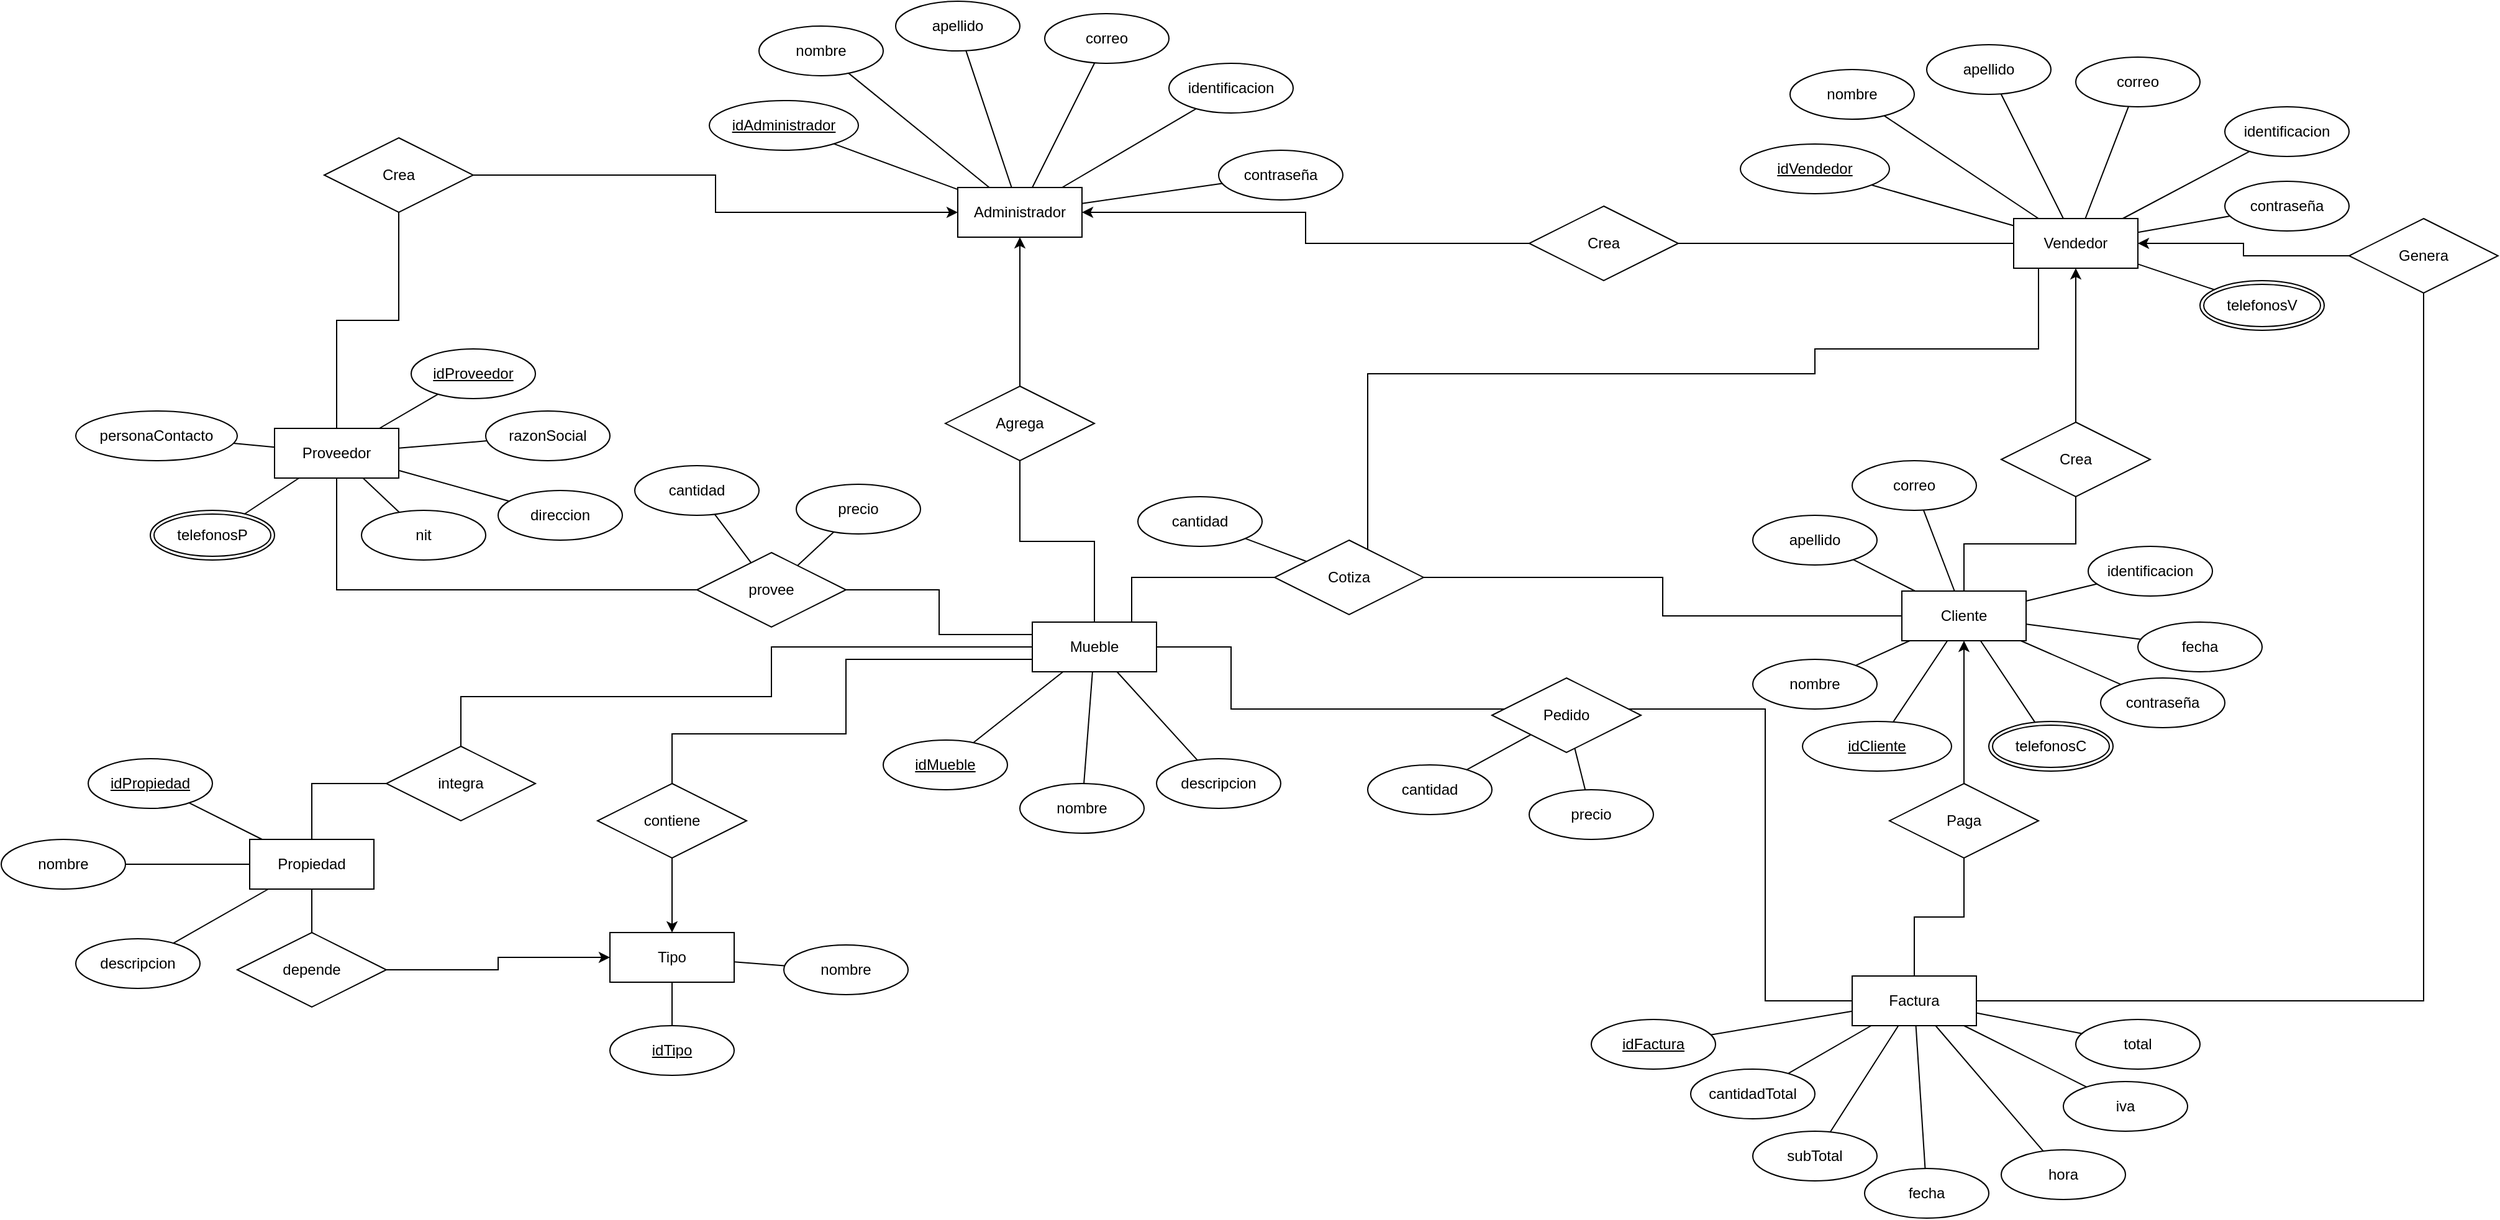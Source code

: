 <mxfile version="24.7.17">
  <diagram name="Página-1" id="JgfcoHkllbrlLaRTd0Cl">
    <mxGraphModel dx="4563" dy="2530" grid="1" gridSize="10" guides="1" tooltips="1" connect="1" arrows="1" fold="1" page="1" pageScale="1" pageWidth="1100" pageHeight="850" math="0" shadow="0">
      <root>
        <mxCell id="0" />
        <mxCell id="1" parent="0" />
        <mxCell id="_KpGgJKSNvv7z9f8apKj-1" value="Proveedor" style="whiteSpace=wrap;html=1;align=center;" parent="1" vertex="1">
          <mxGeometry x="-820" y="-466" width="100" height="40" as="geometry" />
        </mxCell>
        <mxCell id="_KpGgJKSNvv7z9f8apKj-11" style="edgeStyle=orthogonalEdgeStyle;rounded=0;orthogonalLoop=1;jettySize=auto;html=1;" parent="1" source="_KpGgJKSNvv7z9f8apKj-2" target="_KpGgJKSNvv7z9f8apKj-5" edge="1">
          <mxGeometry relative="1" as="geometry" />
        </mxCell>
        <mxCell id="_KpGgJKSNvv7z9f8apKj-2" value="Agrega" style="shape=rhombus;perimeter=rhombusPerimeter;whiteSpace=wrap;html=1;align=center;" parent="1" vertex="1">
          <mxGeometry x="-280" y="-500" width="120" height="60" as="geometry" />
        </mxCell>
        <mxCell id="_KpGgJKSNvv7z9f8apKj-10" style="edgeStyle=orthogonalEdgeStyle;rounded=0;orthogonalLoop=1;jettySize=auto;html=1;endArrow=none;endFill=0;" parent="1" source="_KpGgJKSNvv7z9f8apKj-3" target="_KpGgJKSNvv7z9f8apKj-2" edge="1">
          <mxGeometry relative="1" as="geometry" />
        </mxCell>
        <mxCell id="_KpGgJKSNvv7z9f8apKj-13" style="edgeStyle=orthogonalEdgeStyle;rounded=0;orthogonalLoop=1;jettySize=auto;html=1;endArrow=none;endFill=0;" parent="1" source="_KpGgJKSNvv7z9f8apKj-3" target="_KpGgJKSNvv7z9f8apKj-6" edge="1">
          <mxGeometry relative="1" as="geometry">
            <Array as="points">
              <mxPoint x="-420" y="-290" />
              <mxPoint x="-420" y="-250" />
              <mxPoint x="-670" y="-250" />
            </Array>
          </mxGeometry>
        </mxCell>
        <mxCell id="_KpGgJKSNvv7z9f8apKj-17" style="edgeStyle=orthogonalEdgeStyle;rounded=0;orthogonalLoop=1;jettySize=auto;html=1;endArrow=none;endFill=0;" parent="1" source="_KpGgJKSNvv7z9f8apKj-3" target="_KpGgJKSNvv7z9f8apKj-16" edge="1">
          <mxGeometry relative="1" as="geometry">
            <Array as="points">
              <mxPoint x="-50" y="-290" />
              <mxPoint x="-50" y="-240" />
            </Array>
          </mxGeometry>
        </mxCell>
        <mxCell id="_KpGgJKSNvv7z9f8apKj-30" style="edgeStyle=orthogonalEdgeStyle;rounded=0;orthogonalLoop=1;jettySize=auto;html=1;endArrow=none;endFill=0;" parent="1" source="_KpGgJKSNvv7z9f8apKj-3" target="_KpGgJKSNvv7z9f8apKj-29" edge="1">
          <mxGeometry relative="1" as="geometry">
            <Array as="points">
              <mxPoint x="-130" y="-346" />
            </Array>
          </mxGeometry>
        </mxCell>
        <mxCell id="_KpGgJKSNvv7z9f8apKj-48" style="edgeStyle=orthogonalEdgeStyle;rounded=0;orthogonalLoop=1;jettySize=auto;html=1;entryX=0.5;entryY=0;entryDx=0;entryDy=0;startArrow=none;startFill=0;endArrow=none;endFill=0;" parent="1" source="_KpGgJKSNvv7z9f8apKj-3" target="_KpGgJKSNvv7z9f8apKj-46" edge="1">
          <mxGeometry relative="1" as="geometry">
            <Array as="points">
              <mxPoint x="-360" y="-280" />
              <mxPoint x="-360" y="-220" />
              <mxPoint x="-500" y="-220" />
            </Array>
          </mxGeometry>
        </mxCell>
        <mxCell id="_KpGgJKSNvv7z9f8apKj-3" value="Mueble" style="whiteSpace=wrap;html=1;align=center;" parent="1" vertex="1">
          <mxGeometry x="-210" y="-310" width="100" height="40" as="geometry" />
        </mxCell>
        <mxCell id="_KpGgJKSNvv7z9f8apKj-8" style="edgeStyle=orthogonalEdgeStyle;rounded=0;orthogonalLoop=1;jettySize=auto;html=1;endArrow=none;endFill=0;" parent="1" source="_KpGgJKSNvv7z9f8apKj-4" target="_KpGgJKSNvv7z9f8apKj-1" edge="1">
          <mxGeometry relative="1" as="geometry" />
        </mxCell>
        <mxCell id="_KpGgJKSNvv7z9f8apKj-9" style="edgeStyle=orthogonalEdgeStyle;rounded=0;orthogonalLoop=1;jettySize=auto;html=1;endArrow=none;endFill=0;" parent="1" source="_KpGgJKSNvv7z9f8apKj-4" target="_KpGgJKSNvv7z9f8apKj-3" edge="1">
          <mxGeometry relative="1" as="geometry">
            <Array as="points">
              <mxPoint x="-285" y="-336" />
              <mxPoint x="-285" y="-300" />
            </Array>
          </mxGeometry>
        </mxCell>
        <mxCell id="_KpGgJKSNvv7z9f8apKj-4" value="provee" style="shape=rhombus;perimeter=rhombusPerimeter;whiteSpace=wrap;html=1;align=center;" parent="1" vertex="1">
          <mxGeometry x="-480" y="-366" width="120" height="60" as="geometry" />
        </mxCell>
        <mxCell id="_KpGgJKSNvv7z9f8apKj-24" style="edgeStyle=orthogonalEdgeStyle;rounded=0;orthogonalLoop=1;jettySize=auto;html=1;endArrow=none;endFill=0;startArrow=classic;startFill=1;" parent="1" source="_KpGgJKSNvv7z9f8apKj-5" target="_KpGgJKSNvv7z9f8apKj-23" edge="1">
          <mxGeometry relative="1" as="geometry" />
        </mxCell>
        <mxCell id="_KpGgJKSNvv7z9f8apKj-27" style="edgeStyle=orthogonalEdgeStyle;rounded=0;orthogonalLoop=1;jettySize=auto;html=1;endArrow=none;endFill=0;startArrow=classic;startFill=1;" parent="1" source="_KpGgJKSNvv7z9f8apKj-5" target="_KpGgJKSNvv7z9f8apKj-26" edge="1">
          <mxGeometry relative="1" as="geometry" />
        </mxCell>
        <mxCell id="_KpGgJKSNvv7z9f8apKj-5" value="Administrador" style="whiteSpace=wrap;html=1;align=center;" parent="1" vertex="1">
          <mxGeometry x="-270" y="-660" width="100" height="40" as="geometry" />
        </mxCell>
        <mxCell id="_KpGgJKSNvv7z9f8apKj-14" style="edgeStyle=orthogonalEdgeStyle;rounded=0;orthogonalLoop=1;jettySize=auto;html=1;endArrow=none;endFill=0;" parent="1" source="_KpGgJKSNvv7z9f8apKj-6" target="_KpGgJKSNvv7z9f8apKj-7" edge="1">
          <mxGeometry relative="1" as="geometry" />
        </mxCell>
        <mxCell id="_KpGgJKSNvv7z9f8apKj-6" value="integra" style="shape=rhombus;perimeter=rhombusPerimeter;whiteSpace=wrap;html=1;align=center;" parent="1" vertex="1">
          <mxGeometry x="-730" y="-210" width="120" height="60" as="geometry" />
        </mxCell>
        <mxCell id="_KpGgJKSNvv7z9f8apKj-51" style="edgeStyle=orthogonalEdgeStyle;rounded=0;orthogonalLoop=1;jettySize=auto;html=1;endArrow=none;endFill=0;" parent="1" source="_KpGgJKSNvv7z9f8apKj-7" target="_KpGgJKSNvv7z9f8apKj-50" edge="1">
          <mxGeometry relative="1" as="geometry" />
        </mxCell>
        <mxCell id="_KpGgJKSNvv7z9f8apKj-7" value="Propiedad" style="whiteSpace=wrap;html=1;align=center;" parent="1" vertex="1">
          <mxGeometry x="-840" y="-135" width="100" height="40" as="geometry" />
        </mxCell>
        <mxCell id="_KpGgJKSNvv7z9f8apKj-18" style="edgeStyle=orthogonalEdgeStyle;rounded=0;orthogonalLoop=1;jettySize=auto;html=1;endArrow=none;endFill=0;" parent="1" source="_KpGgJKSNvv7z9f8apKj-15" target="_KpGgJKSNvv7z9f8apKj-16" edge="1">
          <mxGeometry relative="1" as="geometry">
            <Array as="points">
              <mxPoint x="380" y="-5" />
              <mxPoint x="380" y="-240" />
            </Array>
          </mxGeometry>
        </mxCell>
        <mxCell id="_KpGgJKSNvv7z9f8apKj-36" style="edgeStyle=orthogonalEdgeStyle;rounded=0;orthogonalLoop=1;jettySize=auto;html=1;endArrow=none;endFill=0;" parent="1" source="_KpGgJKSNvv7z9f8apKj-15" target="_KpGgJKSNvv7z9f8apKj-32" edge="1">
          <mxGeometry relative="1" as="geometry" />
        </mxCell>
        <mxCell id="_KpGgJKSNvv7z9f8apKj-44" style="edgeStyle=orthogonalEdgeStyle;rounded=0;orthogonalLoop=1;jettySize=auto;html=1;endArrow=none;endFill=0;" parent="1" source="_KpGgJKSNvv7z9f8apKj-15" target="_KpGgJKSNvv7z9f8apKj-43" edge="1">
          <mxGeometry relative="1" as="geometry">
            <Array as="points" />
          </mxGeometry>
        </mxCell>
        <mxCell id="_KpGgJKSNvv7z9f8apKj-15" value="Factura" style="whiteSpace=wrap;html=1;align=center;" parent="1" vertex="1">
          <mxGeometry x="450" y="-25" width="100" height="40" as="geometry" />
        </mxCell>
        <mxCell id="_KpGgJKSNvv7z9f8apKj-16" value="Pedido" style="shape=rhombus;perimeter=rhombusPerimeter;whiteSpace=wrap;html=1;align=center;" parent="1" vertex="1">
          <mxGeometry x="160" y="-265" width="120" height="60" as="geometry" />
        </mxCell>
        <mxCell id="_KpGgJKSNvv7z9f8apKj-31" style="edgeStyle=orthogonalEdgeStyle;rounded=0;orthogonalLoop=1;jettySize=auto;html=1;endArrow=none;endFill=0;" parent="1" source="_KpGgJKSNvv7z9f8apKj-20" target="_KpGgJKSNvv7z9f8apKj-29" edge="1">
          <mxGeometry relative="1" as="geometry">
            <Array as="points">
              <mxPoint x="600" y="-530" />
              <mxPoint x="420" y="-530" />
              <mxPoint x="420" y="-510" />
              <mxPoint x="60" y="-510" />
            </Array>
          </mxGeometry>
        </mxCell>
        <mxCell id="_KpGgJKSNvv7z9f8apKj-20" value="Vendedor" style="whiteSpace=wrap;html=1;align=center;" parent="1" vertex="1">
          <mxGeometry x="580" y="-635" width="100" height="40" as="geometry" />
        </mxCell>
        <mxCell id="_KpGgJKSNvv7z9f8apKj-25" style="edgeStyle=orthogonalEdgeStyle;rounded=0;orthogonalLoop=1;jettySize=auto;html=1;endArrow=none;endFill=0;" parent="1" source="_KpGgJKSNvv7z9f8apKj-23" target="_KpGgJKSNvv7z9f8apKj-20" edge="1">
          <mxGeometry relative="1" as="geometry" />
        </mxCell>
        <mxCell id="_KpGgJKSNvv7z9f8apKj-23" value="Crea" style="shape=rhombus;perimeter=rhombusPerimeter;whiteSpace=wrap;html=1;align=center;" parent="1" vertex="1">
          <mxGeometry x="190" y="-645" width="120" height="60" as="geometry" />
        </mxCell>
        <mxCell id="_KpGgJKSNvv7z9f8apKj-28" style="edgeStyle=orthogonalEdgeStyle;rounded=0;orthogonalLoop=1;jettySize=auto;html=1;endArrow=none;endFill=0;" parent="1" source="_KpGgJKSNvv7z9f8apKj-26" target="_KpGgJKSNvv7z9f8apKj-1" edge="1">
          <mxGeometry relative="1" as="geometry" />
        </mxCell>
        <mxCell id="_KpGgJKSNvv7z9f8apKj-26" value="Crea" style="shape=rhombus;perimeter=rhombusPerimeter;whiteSpace=wrap;html=1;align=center;" parent="1" vertex="1">
          <mxGeometry x="-780" y="-700" width="120" height="60" as="geometry" />
        </mxCell>
        <mxCell id="_KpGgJKSNvv7z9f8apKj-29" value="Cotiza" style="shape=rhombus;perimeter=rhombusPerimeter;whiteSpace=wrap;html=1;align=center;" parent="1" vertex="1">
          <mxGeometry x="-15" y="-376" width="120" height="60" as="geometry" />
        </mxCell>
        <mxCell id="_KpGgJKSNvv7z9f8apKj-37" style="edgeStyle=orthogonalEdgeStyle;rounded=0;orthogonalLoop=1;jettySize=auto;html=1;entryX=1;entryY=0.5;entryDx=0;entryDy=0;" parent="1" source="_KpGgJKSNvv7z9f8apKj-32" target="_KpGgJKSNvv7z9f8apKj-20" edge="1">
          <mxGeometry relative="1" as="geometry" />
        </mxCell>
        <mxCell id="_KpGgJKSNvv7z9f8apKj-32" value="Genera" style="shape=rhombus;perimeter=rhombusPerimeter;whiteSpace=wrap;html=1;align=center;" parent="1" vertex="1">
          <mxGeometry x="850" y="-635" width="120" height="60" as="geometry" />
        </mxCell>
        <mxCell id="_KpGgJKSNvv7z9f8apKj-41" style="edgeStyle=orthogonalEdgeStyle;rounded=0;orthogonalLoop=1;jettySize=auto;html=1;endArrow=none;endFill=0;" parent="1" source="_KpGgJKSNvv7z9f8apKj-39" target="_KpGgJKSNvv7z9f8apKj-29" edge="1">
          <mxGeometry relative="1" as="geometry" />
        </mxCell>
        <mxCell id="JJ8YhjsWPTSIbALbQLkV-4" style="edgeStyle=orthogonalEdgeStyle;rounded=0;orthogonalLoop=1;jettySize=auto;html=1;endArrow=none;endFill=0;" edge="1" parent="1" source="_KpGgJKSNvv7z9f8apKj-39" target="JJ8YhjsWPTSIbALbQLkV-3">
          <mxGeometry relative="1" as="geometry" />
        </mxCell>
        <mxCell id="_KpGgJKSNvv7z9f8apKj-39" value="Cliente" style="whiteSpace=wrap;html=1;align=center;" parent="1" vertex="1">
          <mxGeometry x="490" y="-335" width="100" height="40" as="geometry" />
        </mxCell>
        <mxCell id="_KpGgJKSNvv7z9f8apKj-45" style="edgeStyle=orthogonalEdgeStyle;rounded=0;orthogonalLoop=1;jettySize=auto;html=1;" parent="1" source="_KpGgJKSNvv7z9f8apKj-43" target="_KpGgJKSNvv7z9f8apKj-39" edge="1">
          <mxGeometry relative="1" as="geometry" />
        </mxCell>
        <mxCell id="_KpGgJKSNvv7z9f8apKj-43" value="Paga" style="shape=rhombus;perimeter=rhombusPerimeter;whiteSpace=wrap;html=1;align=center;" parent="1" vertex="1">
          <mxGeometry x="480" y="-180" width="120" height="60" as="geometry" />
        </mxCell>
        <mxCell id="_KpGgJKSNvv7z9f8apKj-49" style="edgeStyle=orthogonalEdgeStyle;rounded=0;orthogonalLoop=1;jettySize=auto;html=1;endArrow=classic;endFill=1;startArrow=none;startFill=0;" parent="1" source="_KpGgJKSNvv7z9f8apKj-46" target="_KpGgJKSNvv7z9f8apKj-47" edge="1">
          <mxGeometry relative="1" as="geometry" />
        </mxCell>
        <mxCell id="_KpGgJKSNvv7z9f8apKj-46" value="contiene" style="shape=rhombus;perimeter=rhombusPerimeter;whiteSpace=wrap;html=1;align=center;" parent="1" vertex="1">
          <mxGeometry x="-560" y="-180" width="120" height="60" as="geometry" />
        </mxCell>
        <mxCell id="_KpGgJKSNvv7z9f8apKj-47" value="Tipo" style="whiteSpace=wrap;html=1;align=center;" parent="1" vertex="1">
          <mxGeometry x="-550" y="-60" width="100" height="40" as="geometry" />
        </mxCell>
        <mxCell id="_KpGgJKSNvv7z9f8apKj-52" style="edgeStyle=orthogonalEdgeStyle;rounded=0;orthogonalLoop=1;jettySize=auto;html=1;" parent="1" source="_KpGgJKSNvv7z9f8apKj-50" target="_KpGgJKSNvv7z9f8apKj-47" edge="1">
          <mxGeometry relative="1" as="geometry" />
        </mxCell>
        <mxCell id="_KpGgJKSNvv7z9f8apKj-50" value="depende" style="shape=rhombus;perimeter=rhombusPerimeter;whiteSpace=wrap;html=1;align=center;" parent="1" vertex="1">
          <mxGeometry x="-850" y="-60" width="120" height="60" as="geometry" />
        </mxCell>
        <mxCell id="_KpGgJKSNvv7z9f8apKj-62" value="personaContacto" style="ellipse;whiteSpace=wrap;html=1;align=center;" parent="1" vertex="1">
          <mxGeometry x="-980" y="-480" width="130" height="40" as="geometry" />
        </mxCell>
        <mxCell id="_KpGgJKSNvv7z9f8apKj-69" value="idProveedor" style="ellipse;whiteSpace=wrap;html=1;align=center;fontStyle=4;" parent="1" vertex="1">
          <mxGeometry x="-710" y="-530" width="100" height="40" as="geometry" />
        </mxCell>
        <mxCell id="_KpGgJKSNvv7z9f8apKj-70" value="" style="endArrow=none;html=1;rounded=0;" parent="1" source="_KpGgJKSNvv7z9f8apKj-1" target="_KpGgJKSNvv7z9f8apKj-69" edge="1">
          <mxGeometry relative="1" as="geometry">
            <mxPoint x="-1068" y="-501" as="sourcePoint" />
            <mxPoint x="-1111" y="-456" as="targetPoint" />
          </mxGeometry>
        </mxCell>
        <mxCell id="_KpGgJKSNvv7z9f8apKj-71" value="razonSocial" style="ellipse;whiteSpace=wrap;html=1;align=center;" parent="1" vertex="1">
          <mxGeometry x="-650" y="-480" width="100" height="40" as="geometry" />
        </mxCell>
        <mxCell id="_KpGgJKSNvv7z9f8apKj-72" value="" style="endArrow=none;html=1;rounded=0;" parent="1" source="_KpGgJKSNvv7z9f8apKj-1" target="_KpGgJKSNvv7z9f8apKj-71" edge="1">
          <mxGeometry relative="1" as="geometry">
            <mxPoint x="-726" y="-456" as="sourcePoint" />
            <mxPoint x="-678" y="-484" as="targetPoint" />
          </mxGeometry>
        </mxCell>
        <mxCell id="_KpGgJKSNvv7z9f8apKj-73" value="&lt;div&gt;nit&lt;/div&gt;" style="ellipse;whiteSpace=wrap;html=1;align=center;" parent="1" vertex="1">
          <mxGeometry x="-750" y="-400" width="100" height="40" as="geometry" />
        </mxCell>
        <mxCell id="_KpGgJKSNvv7z9f8apKj-74" value="" style="endArrow=none;html=1;rounded=0;" parent="1" source="_KpGgJKSNvv7z9f8apKj-1" target="_KpGgJKSNvv7z9f8apKj-73" edge="1">
          <mxGeometry relative="1" as="geometry">
            <mxPoint x="-710" y="-440" as="sourcePoint" />
            <mxPoint x="-639" y="-446" as="targetPoint" />
          </mxGeometry>
        </mxCell>
        <mxCell id="_KpGgJKSNvv7z9f8apKj-75" value="direccion" style="ellipse;whiteSpace=wrap;html=1;align=center;" parent="1" vertex="1">
          <mxGeometry x="-640" y="-416" width="100" height="40" as="geometry" />
        </mxCell>
        <mxCell id="_KpGgJKSNvv7z9f8apKj-76" value="" style="endArrow=none;html=1;rounded=0;" parent="1" source="_KpGgJKSNvv7z9f8apKj-1" target="_KpGgJKSNvv7z9f8apKj-75" edge="1">
          <mxGeometry relative="1" as="geometry">
            <mxPoint x="-710" y="-440" as="sourcePoint" />
            <mxPoint x="-639" y="-446" as="targetPoint" />
          </mxGeometry>
        </mxCell>
        <mxCell id="_KpGgJKSNvv7z9f8apKj-78" value="" style="endArrow=none;html=1;rounded=0;" parent="1" source="_KpGgJKSNvv7z9f8apKj-1" target="JJ8YhjsWPTSIbALbQLkV-11" edge="1">
          <mxGeometry relative="1" as="geometry">
            <mxPoint x="-809" y="-416" as="sourcePoint" />
            <mxPoint x="-845.567" y="-398.396" as="targetPoint" />
          </mxGeometry>
        </mxCell>
        <mxCell id="_KpGgJKSNvv7z9f8apKj-80" value="idAdministrador" style="ellipse;whiteSpace=wrap;html=1;align=center;fontStyle=4;" parent="1" vertex="1">
          <mxGeometry x="-470" y="-730" width="120" height="40" as="geometry" />
        </mxCell>
        <mxCell id="_KpGgJKSNvv7z9f8apKj-81" value="" style="endArrow=none;html=1;rounded=0;" parent="1" source="_KpGgJKSNvv7z9f8apKj-5" target="_KpGgJKSNvv7z9f8apKj-80" edge="1">
          <mxGeometry relative="1" as="geometry">
            <mxPoint x="-210" y="-682" as="sourcePoint" />
            <mxPoint x="-162" y="-710" as="targetPoint" />
          </mxGeometry>
        </mxCell>
        <mxCell id="_KpGgJKSNvv7z9f8apKj-82" value="&lt;div&gt;nombre&lt;/div&gt;" style="ellipse;whiteSpace=wrap;html=1;align=center;" parent="1" vertex="1">
          <mxGeometry x="-430" y="-790" width="100" height="40" as="geometry" />
        </mxCell>
        <mxCell id="_KpGgJKSNvv7z9f8apKj-83" value="apellido" style="ellipse;whiteSpace=wrap;html=1;align=center;" parent="1" vertex="1">
          <mxGeometry x="-320" y="-810" width="100" height="40" as="geometry" />
        </mxCell>
        <mxCell id="_KpGgJKSNvv7z9f8apKj-84" value="correo" style="ellipse;whiteSpace=wrap;html=1;align=center;" parent="1" vertex="1">
          <mxGeometry x="-200" y="-800" width="100" height="40" as="geometry" />
        </mxCell>
        <mxCell id="_KpGgJKSNvv7z9f8apKj-85" value="contraseña" style="ellipse;whiteSpace=wrap;html=1;align=center;" parent="1" vertex="1">
          <mxGeometry x="-60" y="-690" width="100" height="40" as="geometry" />
        </mxCell>
        <mxCell id="_KpGgJKSNvv7z9f8apKj-86" value="" style="endArrow=none;html=1;rounded=0;" parent="1" source="_KpGgJKSNvv7z9f8apKj-5" target="_KpGgJKSNvv7z9f8apKj-82" edge="1">
          <mxGeometry relative="1" as="geometry">
            <mxPoint x="-260" y="-643" as="sourcePoint" />
            <mxPoint x="-313" y="-658" as="targetPoint" />
          </mxGeometry>
        </mxCell>
        <mxCell id="_KpGgJKSNvv7z9f8apKj-87" value="" style="endArrow=none;html=1;rounded=0;" parent="1" source="_KpGgJKSNvv7z9f8apKj-5" target="_KpGgJKSNvv7z9f8apKj-83" edge="1">
          <mxGeometry relative="1" as="geometry">
            <mxPoint x="-234" y="-650" as="sourcePoint" />
            <mxPoint x="-308" y="-712" as="targetPoint" />
          </mxGeometry>
        </mxCell>
        <mxCell id="_KpGgJKSNvv7z9f8apKj-88" value="" style="endArrow=none;html=1;rounded=0;" parent="1" source="_KpGgJKSNvv7z9f8apKj-5" target="_KpGgJKSNvv7z9f8apKj-84" edge="1">
          <mxGeometry relative="1" as="geometry">
            <mxPoint x="-212" y="-650" as="sourcePoint" />
            <mxPoint x="-218" y="-730" as="targetPoint" />
          </mxGeometry>
        </mxCell>
        <mxCell id="_KpGgJKSNvv7z9f8apKj-89" value="" style="endArrow=none;html=1;rounded=0;" parent="1" source="_KpGgJKSNvv7z9f8apKj-5" target="_KpGgJKSNvv7z9f8apKj-85" edge="1">
          <mxGeometry relative="1" as="geometry">
            <mxPoint x="-190" y="-650" as="sourcePoint" />
            <mxPoint x="-119" y="-721" as="targetPoint" />
          </mxGeometry>
        </mxCell>
        <mxCell id="_KpGgJKSNvv7z9f8apKj-96" value="idVendedor" style="ellipse;whiteSpace=wrap;html=1;align=center;fontStyle=4;" parent="1" vertex="1">
          <mxGeometry x="360" y="-695" width="120" height="40" as="geometry" />
        </mxCell>
        <mxCell id="_KpGgJKSNvv7z9f8apKj-97" value="&lt;div&gt;nombre&lt;/div&gt;" style="ellipse;whiteSpace=wrap;html=1;align=center;" parent="1" vertex="1">
          <mxGeometry x="400" y="-755" width="100" height="40" as="geometry" />
        </mxCell>
        <mxCell id="_KpGgJKSNvv7z9f8apKj-98" value="apellido" style="ellipse;whiteSpace=wrap;html=1;align=center;" parent="1" vertex="1">
          <mxGeometry x="510" y="-775" width="100" height="40" as="geometry" />
        </mxCell>
        <mxCell id="_KpGgJKSNvv7z9f8apKj-99" value="correo" style="ellipse;whiteSpace=wrap;html=1;align=center;" parent="1" vertex="1">
          <mxGeometry x="630" y="-765" width="100" height="40" as="geometry" />
        </mxCell>
        <mxCell id="_KpGgJKSNvv7z9f8apKj-100" value="contraseña" style="ellipse;whiteSpace=wrap;html=1;align=center;" parent="1" vertex="1">
          <mxGeometry x="750" y="-665" width="100" height="40" as="geometry" />
        </mxCell>
        <mxCell id="_KpGgJKSNvv7z9f8apKj-102" value="" style="endArrow=none;html=1;rounded=0;" parent="1" source="_KpGgJKSNvv7z9f8apKj-96" target="_KpGgJKSNvv7z9f8apKj-20" edge="1">
          <mxGeometry relative="1" as="geometry">
            <mxPoint x="-160" y="-642" as="sourcePoint" />
            <mxPoint x="-92" y="-659" as="targetPoint" />
          </mxGeometry>
        </mxCell>
        <mxCell id="_KpGgJKSNvv7z9f8apKj-103" value="" style="endArrow=none;html=1;rounded=0;" parent="1" source="_KpGgJKSNvv7z9f8apKj-97" target="_KpGgJKSNvv7z9f8apKj-20" edge="1">
          <mxGeometry relative="1" as="geometry">
            <mxPoint x="310" y="-645" as="sourcePoint" />
            <mxPoint x="380" y="-619" as="targetPoint" />
          </mxGeometry>
        </mxCell>
        <mxCell id="_KpGgJKSNvv7z9f8apKj-104" value="" style="endArrow=none;html=1;rounded=0;" parent="1" source="_KpGgJKSNvv7z9f8apKj-98" target="_KpGgJKSNvv7z9f8apKj-20" edge="1">
          <mxGeometry relative="1" as="geometry">
            <mxPoint x="320" y="-702" as="sourcePoint" />
            <mxPoint x="408" y="-620" as="targetPoint" />
          </mxGeometry>
        </mxCell>
        <mxCell id="_KpGgJKSNvv7z9f8apKj-105" value="" style="endArrow=none;html=1;rounded=0;" parent="1" source="_KpGgJKSNvv7z9f8apKj-99" target="_KpGgJKSNvv7z9f8apKj-20" edge="1">
          <mxGeometry relative="1" as="geometry">
            <mxPoint x="413" y="-720" as="sourcePoint" />
            <mxPoint x="427" y="-620" as="targetPoint" />
          </mxGeometry>
        </mxCell>
        <mxCell id="_KpGgJKSNvv7z9f8apKj-106" value="" style="endArrow=none;html=1;rounded=0;" parent="1" source="_KpGgJKSNvv7z9f8apKj-100" target="_KpGgJKSNvv7z9f8apKj-20" edge="1">
          <mxGeometry relative="1" as="geometry">
            <mxPoint x="515" y="-711" as="sourcePoint" />
            <mxPoint x="445" y="-620" as="targetPoint" />
          </mxGeometry>
        </mxCell>
        <mxCell id="_KpGgJKSNvv7z9f8apKj-107" value="" style="endArrow=none;html=1;rounded=0;" parent="1" source="JJ8YhjsWPTSIbALbQLkV-9" target="_KpGgJKSNvv7z9f8apKj-20" edge="1">
          <mxGeometry relative="1" as="geometry">
            <mxPoint x="740.386" y="-572.024" as="sourcePoint" />
            <mxPoint x="480" y="-620" as="targetPoint" />
          </mxGeometry>
        </mxCell>
        <mxCell id="_KpGgJKSNvv7z9f8apKj-108" value="identificacion" style="ellipse;whiteSpace=wrap;html=1;align=center;" parent="1" vertex="1">
          <mxGeometry x="-100" y="-760" width="100" height="40" as="geometry" />
        </mxCell>
        <mxCell id="_KpGgJKSNvv7z9f8apKj-109" value="" style="endArrow=none;html=1;rounded=0;" parent="1" source="_KpGgJKSNvv7z9f8apKj-5" target="_KpGgJKSNvv7z9f8apKj-108" edge="1">
          <mxGeometry relative="1" as="geometry">
            <mxPoint x="-160" y="-637" as="sourcePoint" />
            <mxPoint x="-47" y="-653" as="targetPoint" />
          </mxGeometry>
        </mxCell>
        <mxCell id="_KpGgJKSNvv7z9f8apKj-110" value="identificacion" style="ellipse;whiteSpace=wrap;html=1;align=center;" parent="1" vertex="1">
          <mxGeometry x="750" y="-725" width="100" height="40" as="geometry" />
        </mxCell>
        <mxCell id="_KpGgJKSNvv7z9f8apKj-111" value="" style="endArrow=none;html=1;rounded=0;" parent="1" source="_KpGgJKSNvv7z9f8apKj-110" target="_KpGgJKSNvv7z9f8apKj-20" edge="1">
          <mxGeometry relative="1" as="geometry">
            <mxPoint x="472" y="-710" as="sourcePoint" />
            <mxPoint x="438" y="-620" as="targetPoint" />
          </mxGeometry>
        </mxCell>
        <mxCell id="_KpGgJKSNvv7z9f8apKj-112" value="idPropiedad" style="ellipse;whiteSpace=wrap;html=1;align=center;fontStyle=4;" parent="1" vertex="1">
          <mxGeometry x="-970" y="-200" width="100" height="40" as="geometry" />
        </mxCell>
        <mxCell id="_KpGgJKSNvv7z9f8apKj-113" value="nombre" style="ellipse;whiteSpace=wrap;html=1;align=center;" parent="1" vertex="1">
          <mxGeometry x="-1040" y="-135" width="100" height="40" as="geometry" />
        </mxCell>
        <mxCell id="_KpGgJKSNvv7z9f8apKj-114" value="descripcion" style="ellipse;whiteSpace=wrap;html=1;align=center;" parent="1" vertex="1">
          <mxGeometry x="-980" y="-55" width="100" height="40" as="geometry" />
        </mxCell>
        <mxCell id="_KpGgJKSNvv7z9f8apKj-115" value="" style="endArrow=none;html=1;rounded=0;" parent="1" source="_KpGgJKSNvv7z9f8apKj-112" target="_KpGgJKSNvv7z9f8apKj-7" edge="1">
          <mxGeometry relative="1" as="geometry">
            <mxPoint x="-739" y="-416" as="sourcePoint" />
            <mxPoint x="-710" y="-388" as="targetPoint" />
          </mxGeometry>
        </mxCell>
        <mxCell id="_KpGgJKSNvv7z9f8apKj-116" value="" style="endArrow=none;html=1;rounded=0;" parent="1" source="_KpGgJKSNvv7z9f8apKj-113" target="_KpGgJKSNvv7z9f8apKj-7" edge="1">
          <mxGeometry relative="1" as="geometry">
            <mxPoint x="-636" y="-168" as="sourcePoint" />
            <mxPoint x="-598" y="-140" as="targetPoint" />
          </mxGeometry>
        </mxCell>
        <mxCell id="_KpGgJKSNvv7z9f8apKj-117" value="" style="endArrow=none;html=1;rounded=0;" parent="1" source="_KpGgJKSNvv7z9f8apKj-114" target="_KpGgJKSNvv7z9f8apKj-7" edge="1">
          <mxGeometry relative="1" as="geometry">
            <mxPoint x="-680" y="-120" as="sourcePoint" />
            <mxPoint x="-620" y="-120" as="targetPoint" />
          </mxGeometry>
        </mxCell>
        <mxCell id="_KpGgJKSNvv7z9f8apKj-118" value="idTipo" style="ellipse;whiteSpace=wrap;html=1;align=center;fontStyle=4;" parent="1" vertex="1">
          <mxGeometry x="-550" y="15" width="100" height="40" as="geometry" />
        </mxCell>
        <mxCell id="_KpGgJKSNvv7z9f8apKj-119" value="nombre" style="ellipse;whiteSpace=wrap;html=1;align=center;" parent="1" vertex="1">
          <mxGeometry x="-410" y="-50" width="100" height="40" as="geometry" />
        </mxCell>
        <mxCell id="_KpGgJKSNvv7z9f8apKj-121" value="" style="endArrow=none;html=1;rounded=0;" parent="1" source="_KpGgJKSNvv7z9f8apKj-118" target="_KpGgJKSNvv7z9f8apKj-47" edge="1">
          <mxGeometry relative="1" as="geometry">
            <mxPoint x="-260" y="150" as="sourcePoint" />
            <mxPoint x="-100" y="150" as="targetPoint" />
          </mxGeometry>
        </mxCell>
        <mxCell id="_KpGgJKSNvv7z9f8apKj-122" value="" style="endArrow=none;html=1;rounded=0;" parent="1" source="_KpGgJKSNvv7z9f8apKj-119" target="_KpGgJKSNvv7z9f8apKj-47" edge="1">
          <mxGeometry relative="1" as="geometry">
            <mxPoint x="-254" y="151" as="sourcePoint" />
            <mxPoint x="-217" y="110" as="targetPoint" />
          </mxGeometry>
        </mxCell>
        <mxCell id="_KpGgJKSNvv7z9f8apKj-123" value="cantidad" style="ellipse;whiteSpace=wrap;html=1;align=center;" parent="1" vertex="1">
          <mxGeometry x="-125" y="-411" width="100" height="40" as="geometry" />
        </mxCell>
        <mxCell id="_KpGgJKSNvv7z9f8apKj-124" value="" style="endArrow=none;html=1;rounded=0;" parent="1" source="_KpGgJKSNvv7z9f8apKj-29" target="_KpGgJKSNvv7z9f8apKj-123" edge="1">
          <mxGeometry relative="1" as="geometry">
            <mxPoint x="10" y="-240" as="sourcePoint" />
            <mxPoint x="170" y="-240" as="targetPoint" />
          </mxGeometry>
        </mxCell>
        <mxCell id="_KpGgJKSNvv7z9f8apKj-125" value="idCliente" style="ellipse;whiteSpace=wrap;html=1;align=center;fontStyle=4;" parent="1" vertex="1">
          <mxGeometry x="410" y="-230" width="120" height="40" as="geometry" />
        </mxCell>
        <mxCell id="_KpGgJKSNvv7z9f8apKj-126" value="&lt;div&gt;nombre&lt;/div&gt;" style="ellipse;whiteSpace=wrap;html=1;align=center;" parent="1" vertex="1">
          <mxGeometry x="370" y="-280" width="100" height="40" as="geometry" />
        </mxCell>
        <mxCell id="_KpGgJKSNvv7z9f8apKj-127" value="apellido" style="ellipse;whiteSpace=wrap;html=1;align=center;" parent="1" vertex="1">
          <mxGeometry x="370" y="-396" width="100" height="40" as="geometry" />
        </mxCell>
        <mxCell id="_KpGgJKSNvv7z9f8apKj-128" value="correo" style="ellipse;whiteSpace=wrap;html=1;align=center;" parent="1" vertex="1">
          <mxGeometry x="450" y="-440" width="100" height="40" as="geometry" />
        </mxCell>
        <mxCell id="_KpGgJKSNvv7z9f8apKj-129" value="identificacion" style="ellipse;whiteSpace=wrap;html=1;align=center;" parent="1" vertex="1">
          <mxGeometry x="640" y="-371" width="100" height="40" as="geometry" />
        </mxCell>
        <mxCell id="_KpGgJKSNvv7z9f8apKj-130" value="contraseña" style="ellipse;whiteSpace=wrap;html=1;align=center;" parent="1" vertex="1">
          <mxGeometry x="650" y="-265" width="100" height="40" as="geometry" />
        </mxCell>
        <mxCell id="_KpGgJKSNvv7z9f8apKj-132" value="" style="endArrow=none;html=1;rounded=0;" parent="1" source="_KpGgJKSNvv7z9f8apKj-125" target="_KpGgJKSNvv7z9f8apKj-39" edge="1">
          <mxGeometry relative="1" as="geometry">
            <mxPoint x="270" y="-290" as="sourcePoint" />
            <mxPoint x="430" y="-290" as="targetPoint" />
          </mxGeometry>
        </mxCell>
        <mxCell id="_KpGgJKSNvv7z9f8apKj-133" value="" style="endArrow=none;html=1;rounded=0;" parent="1" source="_KpGgJKSNvv7z9f8apKj-126" target="_KpGgJKSNvv7z9f8apKj-39" edge="1">
          <mxGeometry relative="1" as="geometry">
            <mxPoint x="250" y="-353" as="sourcePoint" />
            <mxPoint x="306" y="-320" as="targetPoint" />
          </mxGeometry>
        </mxCell>
        <mxCell id="_KpGgJKSNvv7z9f8apKj-134" value="" style="endArrow=none;html=1;rounded=0;" parent="1" source="_KpGgJKSNvv7z9f8apKj-127" target="_KpGgJKSNvv7z9f8apKj-39" edge="1">
          <mxGeometry relative="1" as="geometry">
            <mxPoint x="298" y="-396" as="sourcePoint" />
            <mxPoint x="331" y="-320" as="targetPoint" />
          </mxGeometry>
        </mxCell>
        <mxCell id="_KpGgJKSNvv7z9f8apKj-135" value="" style="endArrow=none;html=1;rounded=0;" parent="1" source="_KpGgJKSNvv7z9f8apKj-128" target="_KpGgJKSNvv7z9f8apKj-39" edge="1">
          <mxGeometry relative="1" as="geometry">
            <mxPoint x="390" y="-396" as="sourcePoint" />
            <mxPoint x="350" y="-320" as="targetPoint" />
          </mxGeometry>
        </mxCell>
        <mxCell id="_KpGgJKSNvv7z9f8apKj-136" value="" style="endArrow=none;html=1;rounded=0;" parent="1" source="_KpGgJKSNvv7z9f8apKj-129" target="_KpGgJKSNvv7z9f8apKj-39" edge="1">
          <mxGeometry relative="1" as="geometry">
            <mxPoint x="459" y="-360" as="sourcePoint" />
            <mxPoint x="379" y="-320" as="targetPoint" />
          </mxGeometry>
        </mxCell>
        <mxCell id="_KpGgJKSNvv7z9f8apKj-137" value="" style="endArrow=none;html=1;rounded=0;" parent="1" source="JJ8YhjsWPTSIbALbQLkV-10" target="_KpGgJKSNvv7z9f8apKj-39" edge="1">
          <mxGeometry relative="1" as="geometry">
            <mxPoint x="603.515" y="-229.113" as="sourcePoint" />
            <mxPoint x="390" y="-305" as="targetPoint" />
          </mxGeometry>
        </mxCell>
        <mxCell id="_KpGgJKSNvv7z9f8apKj-138" value="" style="endArrow=none;html=1;rounded=0;" parent="1" source="_KpGgJKSNvv7z9f8apKj-130" target="_KpGgJKSNvv7z9f8apKj-39" edge="1">
          <mxGeometry relative="1" as="geometry">
            <mxPoint x="476" y="-263" as="sourcePoint" />
            <mxPoint x="390" y="-286" as="targetPoint" />
          </mxGeometry>
        </mxCell>
        <mxCell id="_KpGgJKSNvv7z9f8apKj-139" value="&lt;div&gt;nombre&lt;/div&gt;" style="ellipse;whiteSpace=wrap;html=1;align=center;" parent="1" vertex="1">
          <mxGeometry x="-220" y="-180" width="100" height="40" as="geometry" />
        </mxCell>
        <mxCell id="_KpGgJKSNvv7z9f8apKj-140" value="cantidad" style="ellipse;whiteSpace=wrap;html=1;align=center;" parent="1" vertex="1">
          <mxGeometry x="-530" y="-436" width="100" height="40" as="geometry" />
        </mxCell>
        <mxCell id="_KpGgJKSNvv7z9f8apKj-141" value="descripcion" style="ellipse;whiteSpace=wrap;html=1;align=center;" parent="1" vertex="1">
          <mxGeometry x="-110" y="-200" width="100" height="40" as="geometry" />
        </mxCell>
        <mxCell id="_KpGgJKSNvv7z9f8apKj-142" value="" style="endArrow=none;html=1;rounded=0;" parent="1" source="_KpGgJKSNvv7z9f8apKj-140" target="_KpGgJKSNvv7z9f8apKj-4" edge="1">
          <mxGeometry relative="1" as="geometry">
            <mxPoint x="-320" y="-320" as="sourcePoint" />
            <mxPoint x="-160" y="-320" as="targetPoint" />
          </mxGeometry>
        </mxCell>
        <mxCell id="_KpGgJKSNvv7z9f8apKj-143" value="precio" style="ellipse;whiteSpace=wrap;html=1;align=center;" parent="1" vertex="1">
          <mxGeometry x="-400" y="-421" width="100" height="40" as="geometry" />
        </mxCell>
        <mxCell id="_KpGgJKSNvv7z9f8apKj-144" value="" style="endArrow=none;html=1;rounded=0;" parent="1" source="_KpGgJKSNvv7z9f8apKj-143" target="_KpGgJKSNvv7z9f8apKj-4" edge="1">
          <mxGeometry relative="1" as="geometry">
            <mxPoint x="-442" y="-406" as="sourcePoint" />
            <mxPoint x="-420" y="-351" as="targetPoint" />
          </mxGeometry>
        </mxCell>
        <mxCell id="_KpGgJKSNvv7z9f8apKj-145" value="idMueble" style="ellipse;whiteSpace=wrap;html=1;align=center;fontStyle=4;" parent="1" vertex="1">
          <mxGeometry x="-330" y="-215" width="100" height="40" as="geometry" />
        </mxCell>
        <mxCell id="_KpGgJKSNvv7z9f8apKj-146" value="" style="endArrow=none;html=1;rounded=0;" parent="1" source="_KpGgJKSNvv7z9f8apKj-3" target="_KpGgJKSNvv7z9f8apKj-145" edge="1">
          <mxGeometry relative="1" as="geometry">
            <mxPoint x="-442" y="-406" as="sourcePoint" />
            <mxPoint x="-420" y="-351" as="targetPoint" />
          </mxGeometry>
        </mxCell>
        <mxCell id="_KpGgJKSNvv7z9f8apKj-147" value="" style="endArrow=none;html=1;rounded=0;" parent="1" source="_KpGgJKSNvv7z9f8apKj-3" target="_KpGgJKSNvv7z9f8apKj-139" edge="1">
          <mxGeometry relative="1" as="geometry">
            <mxPoint x="-175" y="-260" as="sourcePoint" />
            <mxPoint x="-247" y="-203" as="targetPoint" />
          </mxGeometry>
        </mxCell>
        <mxCell id="_KpGgJKSNvv7z9f8apKj-148" value="" style="endArrow=none;html=1;rounded=0;" parent="1" source="_KpGgJKSNvv7z9f8apKj-3" target="_KpGgJKSNvv7z9f8apKj-141" edge="1">
          <mxGeometry relative="1" as="geometry">
            <mxPoint x="-152" y="-260" as="sourcePoint" />
            <mxPoint x="-159" y="-170" as="targetPoint" />
          </mxGeometry>
        </mxCell>
        <mxCell id="_KpGgJKSNvv7z9f8apKj-149" value="cantidad" style="ellipse;whiteSpace=wrap;html=1;align=center;" parent="1" vertex="1">
          <mxGeometry x="60" y="-195" width="100" height="40" as="geometry" />
        </mxCell>
        <mxCell id="_KpGgJKSNvv7z9f8apKj-150" value="precio" style="ellipse;whiteSpace=wrap;html=1;align=center;" parent="1" vertex="1">
          <mxGeometry x="190" y="-175" width="100" height="40" as="geometry" />
        </mxCell>
        <mxCell id="_KpGgJKSNvv7z9f8apKj-153" value="" style="endArrow=none;html=1;rounded=0;" parent="1" source="_KpGgJKSNvv7z9f8apKj-149" target="_KpGgJKSNvv7z9f8apKj-16" edge="1">
          <mxGeometry relative="1" as="geometry">
            <mxPoint x="154" y="-200" as="sourcePoint" />
            <mxPoint x="210" y="-167" as="targetPoint" />
          </mxGeometry>
        </mxCell>
        <mxCell id="_KpGgJKSNvv7z9f8apKj-154" value="" style="endArrow=none;html=1;rounded=0;" parent="1" source="_KpGgJKSNvv7z9f8apKj-150" target="_KpGgJKSNvv7z9f8apKj-16" edge="1">
          <mxGeometry relative="1" as="geometry">
            <mxPoint x="212" y="-158" as="sourcePoint" />
            <mxPoint x="277" y="-211" as="targetPoint" />
          </mxGeometry>
        </mxCell>
        <mxCell id="_KpGgJKSNvv7z9f8apKj-155" value="idFactura" style="ellipse;whiteSpace=wrap;html=1;align=center;fontStyle=4;" parent="1" vertex="1">
          <mxGeometry x="240" y="10" width="100" height="40" as="geometry" />
        </mxCell>
        <mxCell id="_KpGgJKSNvv7z9f8apKj-156" value="&lt;div&gt;iva&lt;/div&gt;" style="ellipse;whiteSpace=wrap;html=1;align=center;" parent="1" vertex="1">
          <mxGeometry x="620" y="60" width="100" height="40" as="geometry" />
        </mxCell>
        <mxCell id="_KpGgJKSNvv7z9f8apKj-157" value="cantidadTotal" style="ellipse;whiteSpace=wrap;html=1;align=center;" parent="1" vertex="1">
          <mxGeometry x="320" y="50" width="100" height="40" as="geometry" />
        </mxCell>
        <mxCell id="_KpGgJKSNvv7z9f8apKj-158" value="subTotal" style="ellipse;whiteSpace=wrap;html=1;align=center;" parent="1" vertex="1">
          <mxGeometry x="370" y="100" width="100" height="40" as="geometry" />
        </mxCell>
        <mxCell id="_KpGgJKSNvv7z9f8apKj-159" value="total" style="ellipse;whiteSpace=wrap;html=1;align=center;" parent="1" vertex="1">
          <mxGeometry x="630" y="10" width="100" height="40" as="geometry" />
        </mxCell>
        <mxCell id="_KpGgJKSNvv7z9f8apKj-162" value="hora" style="ellipse;whiteSpace=wrap;html=1;align=center;" parent="1" vertex="1">
          <mxGeometry x="570" y="115" width="100" height="40" as="geometry" />
        </mxCell>
        <mxCell id="_KpGgJKSNvv7z9f8apKj-163" value="fecha" style="ellipse;whiteSpace=wrap;html=1;align=center;" parent="1" vertex="1">
          <mxGeometry x="460" y="130" width="100" height="40" as="geometry" />
        </mxCell>
        <mxCell id="_KpGgJKSNvv7z9f8apKj-164" value="" style="endArrow=none;html=1;rounded=0;" parent="1" source="_KpGgJKSNvv7z9f8apKj-155" target="_KpGgJKSNvv7z9f8apKj-15" edge="1">
          <mxGeometry relative="1" as="geometry">
            <mxPoint x="570" y="90" as="sourcePoint" />
            <mxPoint x="730" y="90" as="targetPoint" />
          </mxGeometry>
        </mxCell>
        <mxCell id="_KpGgJKSNvv7z9f8apKj-165" value="" style="endArrow=none;html=1;rounded=0;" parent="1" source="_KpGgJKSNvv7z9f8apKj-157" target="_KpGgJKSNvv7z9f8apKj-15" edge="1">
          <mxGeometry relative="1" as="geometry">
            <mxPoint x="346" y="32" as="sourcePoint" />
            <mxPoint x="460" y="13" as="targetPoint" />
          </mxGeometry>
        </mxCell>
        <mxCell id="_KpGgJKSNvv7z9f8apKj-166" value="" style="endArrow=none;html=1;rounded=0;" parent="1" source="_KpGgJKSNvv7z9f8apKj-158" target="_KpGgJKSNvv7z9f8apKj-15" edge="1">
          <mxGeometry relative="1" as="geometry">
            <mxPoint x="440" y="140" as="sourcePoint" />
            <mxPoint x="478" y="25" as="targetPoint" />
          </mxGeometry>
        </mxCell>
        <mxCell id="_KpGgJKSNvv7z9f8apKj-167" value="" style="endArrow=none;html=1;rounded=0;" parent="1" source="_KpGgJKSNvv7z9f8apKj-163" target="_KpGgJKSNvv7z9f8apKj-15" edge="1">
          <mxGeometry relative="1" as="geometry">
            <mxPoint x="440" y="140" as="sourcePoint" />
            <mxPoint x="500" y="25" as="targetPoint" />
          </mxGeometry>
        </mxCell>
        <mxCell id="_KpGgJKSNvv7z9f8apKj-168" value="" style="endArrow=none;html=1;rounded=0;" parent="1" source="_KpGgJKSNvv7z9f8apKj-162" target="_KpGgJKSNvv7z9f8apKj-15" edge="1">
          <mxGeometry relative="1" as="geometry">
            <mxPoint x="555" y="170" as="sourcePoint" />
            <mxPoint x="515" y="25" as="targetPoint" />
          </mxGeometry>
        </mxCell>
        <mxCell id="_KpGgJKSNvv7z9f8apKj-169" value="" style="endArrow=none;html=1;rounded=0;" parent="1" source="_KpGgJKSNvv7z9f8apKj-156" target="_KpGgJKSNvv7z9f8apKj-15" edge="1">
          <mxGeometry relative="1" as="geometry">
            <mxPoint x="641" y="132" as="sourcePoint" />
            <mxPoint x="531" y="25" as="targetPoint" />
          </mxGeometry>
        </mxCell>
        <mxCell id="_KpGgJKSNvv7z9f8apKj-170" value="" style="endArrow=none;html=1;rounded=0;" parent="1" source="_KpGgJKSNvv7z9f8apKj-159" target="_KpGgJKSNvv7z9f8apKj-15" edge="1">
          <mxGeometry relative="1" as="geometry">
            <mxPoint x="700" y="81" as="sourcePoint" />
            <mxPoint x="560" y="25" as="targetPoint" />
          </mxGeometry>
        </mxCell>
        <mxCell id="JJ8YhjsWPTSIbALbQLkV-1" value="&lt;div&gt;fecha&lt;/div&gt;" style="ellipse;whiteSpace=wrap;html=1;align=center;" vertex="1" parent="1">
          <mxGeometry x="680" y="-310" width="100" height="40" as="geometry" />
        </mxCell>
        <mxCell id="JJ8YhjsWPTSIbALbQLkV-2" value="" style="endArrow=none;html=1;rounded=0;" edge="1" parent="1" source="JJ8YhjsWPTSIbALbQLkV-1" target="_KpGgJKSNvv7z9f8apKj-39">
          <mxGeometry relative="1" as="geometry">
            <mxPoint x="693" y="-328" as="sourcePoint" />
            <mxPoint x="600" y="-313" as="targetPoint" />
          </mxGeometry>
        </mxCell>
        <mxCell id="JJ8YhjsWPTSIbALbQLkV-5" style="edgeStyle=orthogonalEdgeStyle;rounded=0;orthogonalLoop=1;jettySize=auto;html=1;entryX=0.5;entryY=1;entryDx=0;entryDy=0;" edge="1" parent="1" source="JJ8YhjsWPTSIbALbQLkV-3" target="_KpGgJKSNvv7z9f8apKj-20">
          <mxGeometry relative="1" as="geometry" />
        </mxCell>
        <mxCell id="JJ8YhjsWPTSIbALbQLkV-3" value="Crea" style="shape=rhombus;perimeter=rhombusPerimeter;whiteSpace=wrap;html=1;align=center;" vertex="1" parent="1">
          <mxGeometry x="570" y="-471" width="120" height="60" as="geometry" />
        </mxCell>
        <mxCell id="JJ8YhjsWPTSIbALbQLkV-9" value="telefonosV" style="ellipse;shape=doubleEllipse;margin=3;whiteSpace=wrap;html=1;align=center;" vertex="1" parent="1">
          <mxGeometry x="730" y="-585" width="100" height="40" as="geometry" />
        </mxCell>
        <mxCell id="JJ8YhjsWPTSIbALbQLkV-10" value="telefonosC" style="ellipse;shape=doubleEllipse;margin=3;whiteSpace=wrap;html=1;align=center;" vertex="1" parent="1">
          <mxGeometry x="560" y="-230" width="100" height="40" as="geometry" />
        </mxCell>
        <mxCell id="JJ8YhjsWPTSIbALbQLkV-11" value="telefonosP" style="ellipse;shape=doubleEllipse;margin=3;whiteSpace=wrap;html=1;align=center;" vertex="1" parent="1">
          <mxGeometry x="-920" y="-400" width="100" height="40" as="geometry" />
        </mxCell>
        <mxCell id="JJ8YhjsWPTSIbALbQLkV-13" value="" style="endArrow=none;html=1;rounded=0;" edge="1" parent="1" source="_KpGgJKSNvv7z9f8apKj-1" target="_KpGgJKSNvv7z9f8apKj-62">
          <mxGeometry relative="1" as="geometry">
            <mxPoint x="-790" y="-416" as="sourcePoint" />
            <mxPoint x="-834" y="-387" as="targetPoint" />
          </mxGeometry>
        </mxCell>
      </root>
    </mxGraphModel>
  </diagram>
</mxfile>
